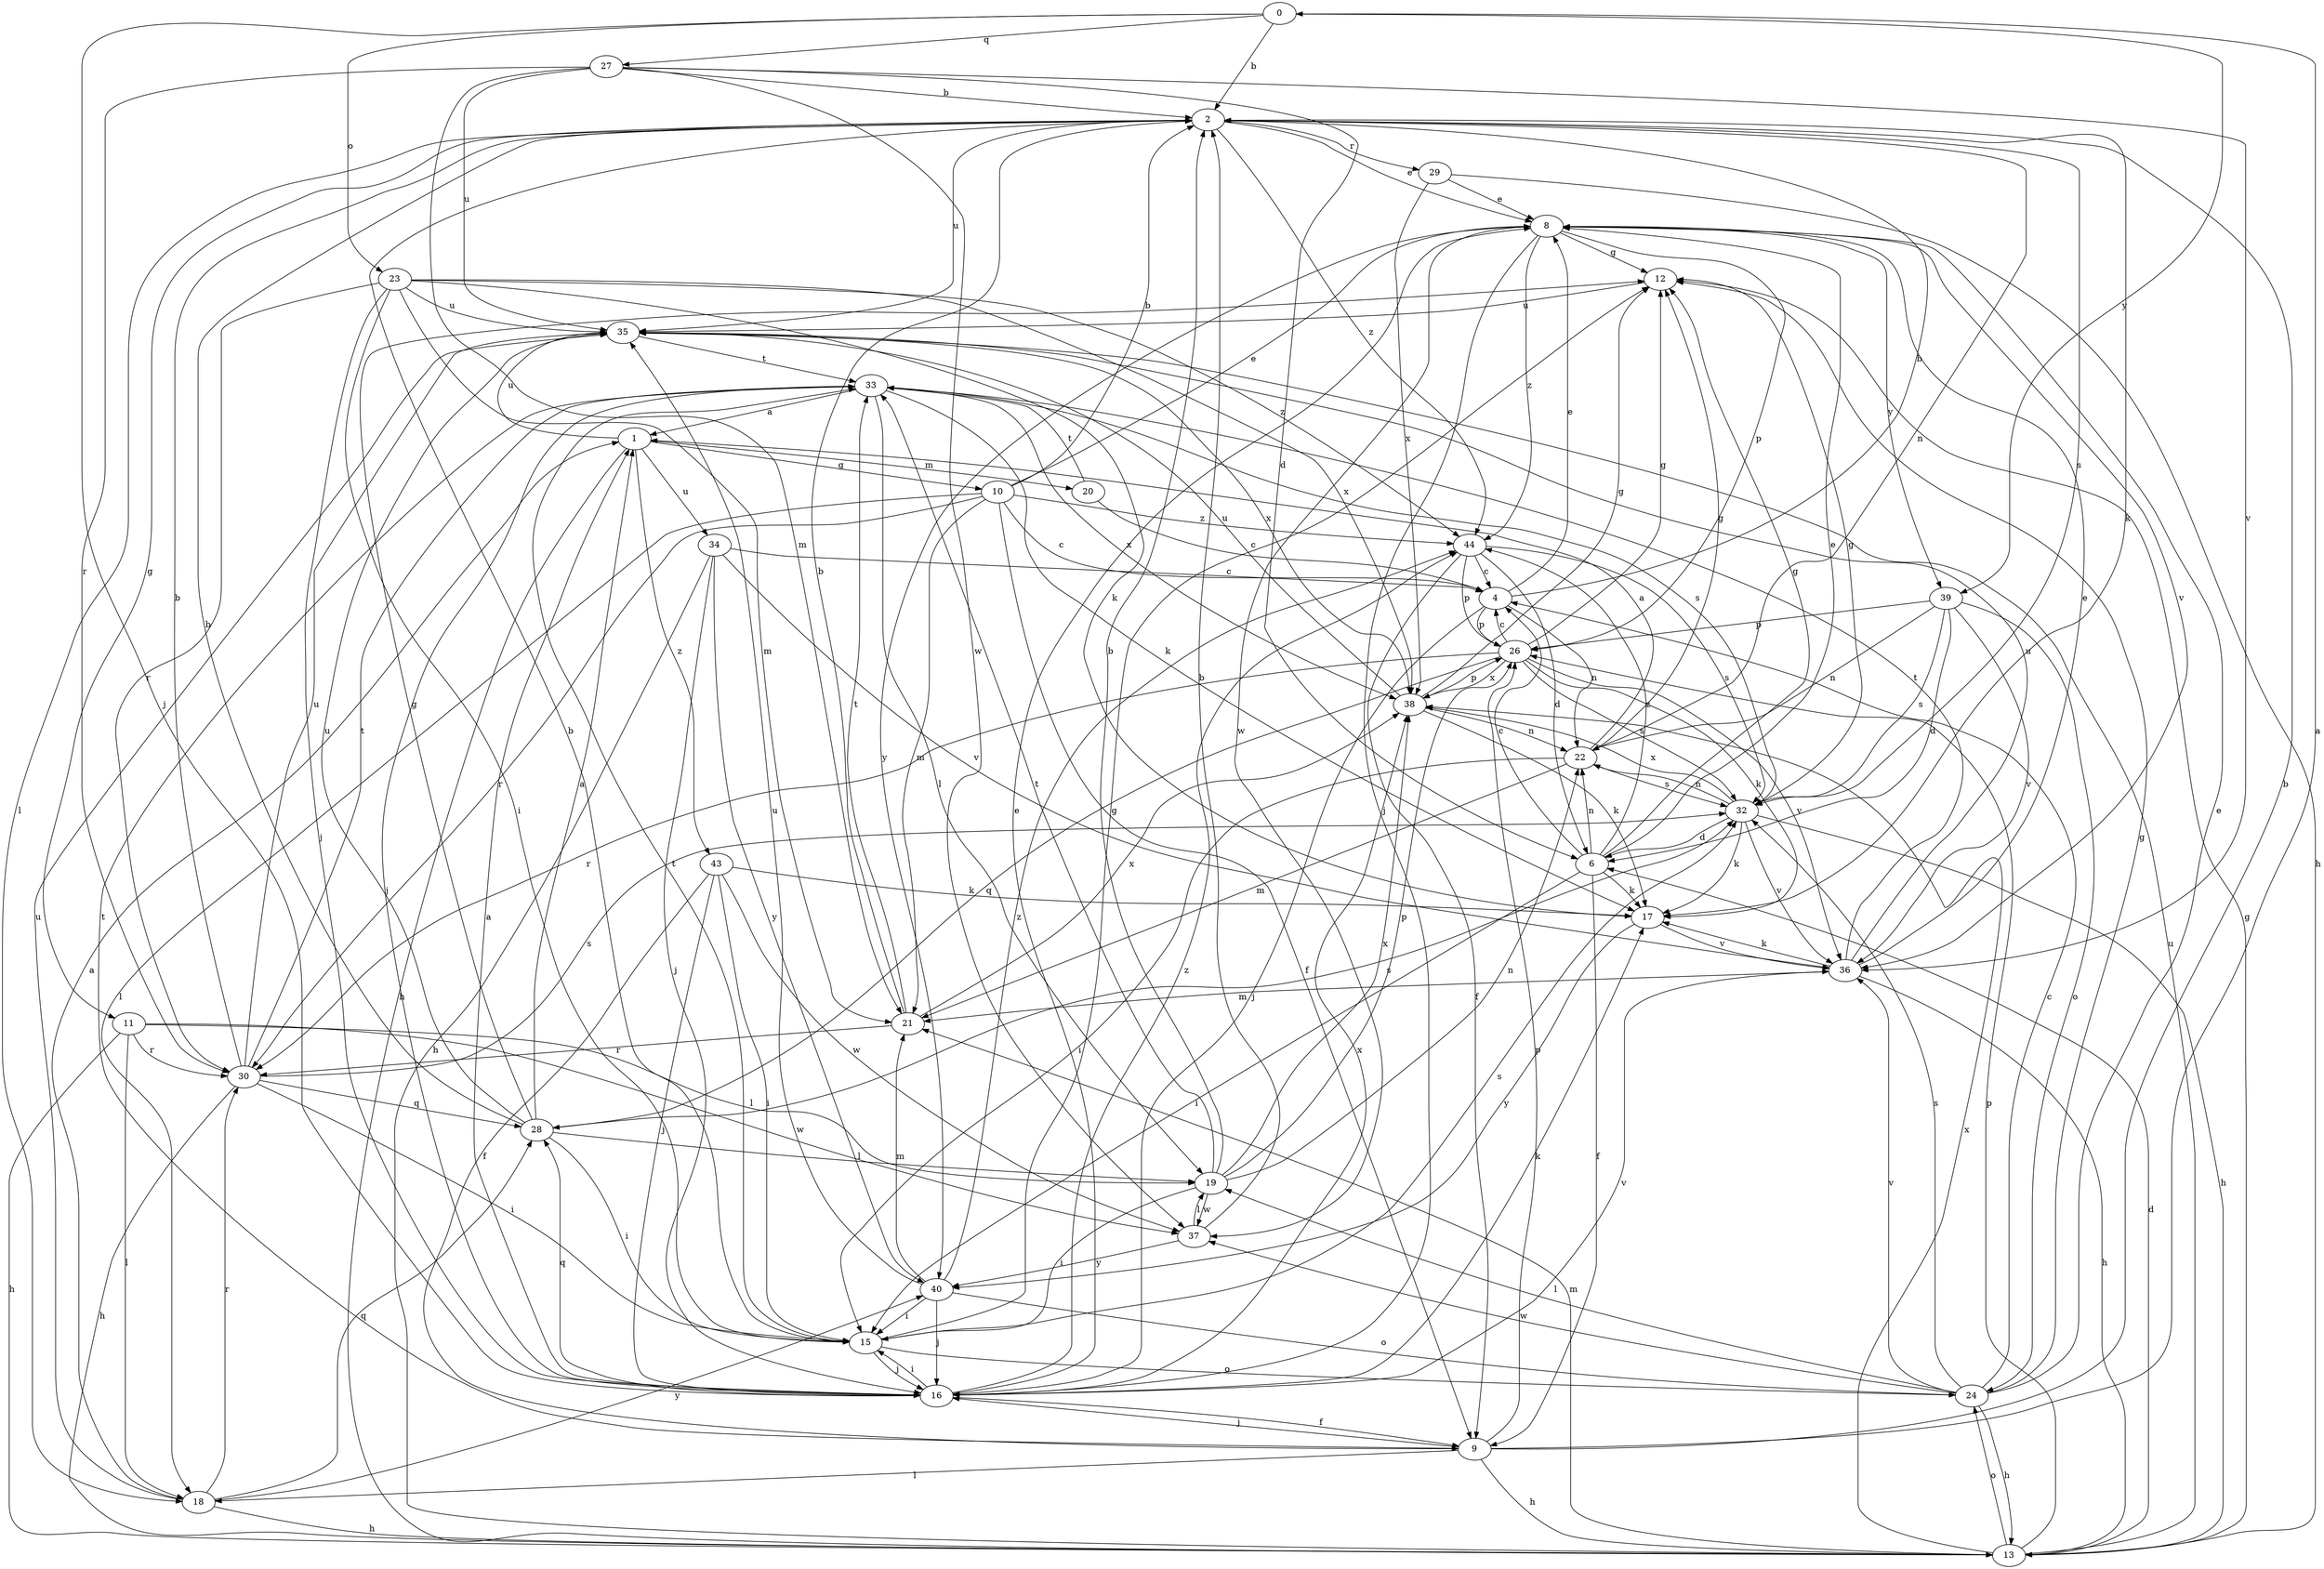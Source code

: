 strict digraph  {
0;
1;
2;
4;
6;
8;
9;
10;
11;
12;
13;
15;
16;
17;
18;
19;
20;
21;
22;
23;
24;
26;
27;
28;
29;
30;
32;
33;
34;
35;
36;
37;
38;
39;
40;
43;
44;
0 -> 2  [label=b];
0 -> 16  [label=j];
0 -> 23  [label=o];
0 -> 27  [label=q];
0 -> 39  [label=y];
1 -> 10  [label=g];
1 -> 13  [label=h];
1 -> 20  [label=m];
1 -> 34  [label=u];
1 -> 35  [label=u];
1 -> 43  [label=z];
2 -> 8  [label=e];
2 -> 11  [label=g];
2 -> 17  [label=k];
2 -> 18  [label=l];
2 -> 22  [label=n];
2 -> 29  [label=r];
2 -> 32  [label=s];
2 -> 35  [label=u];
2 -> 44  [label=z];
4 -> 2  [label=b];
4 -> 8  [label=e];
4 -> 16  [label=j];
4 -> 22  [label=n];
4 -> 26  [label=p];
6 -> 4  [label=c];
6 -> 8  [label=e];
6 -> 9  [label=f];
6 -> 12  [label=g];
6 -> 15  [label=i];
6 -> 17  [label=k];
6 -> 22  [label=n];
6 -> 44  [label=z];
8 -> 12  [label=g];
8 -> 16  [label=j];
8 -> 26  [label=p];
8 -> 36  [label=v];
8 -> 37  [label=w];
8 -> 39  [label=y];
8 -> 40  [label=y];
8 -> 44  [label=z];
9 -> 0  [label=a];
9 -> 2  [label=b];
9 -> 13  [label=h];
9 -> 16  [label=j];
9 -> 18  [label=l];
9 -> 26  [label=p];
9 -> 33  [label=t];
10 -> 2  [label=b];
10 -> 4  [label=c];
10 -> 8  [label=e];
10 -> 9  [label=f];
10 -> 18  [label=l];
10 -> 21  [label=m];
10 -> 30  [label=r];
10 -> 44  [label=z];
11 -> 13  [label=h];
11 -> 18  [label=l];
11 -> 19  [label=l];
11 -> 30  [label=r];
11 -> 37  [label=w];
12 -> 35  [label=u];
13 -> 6  [label=d];
13 -> 12  [label=g];
13 -> 21  [label=m];
13 -> 24  [label=o];
13 -> 26  [label=p];
13 -> 35  [label=u];
13 -> 38  [label=x];
15 -> 2  [label=b];
15 -> 12  [label=g];
15 -> 16  [label=j];
15 -> 24  [label=o];
15 -> 32  [label=s];
15 -> 33  [label=t];
16 -> 1  [label=a];
16 -> 8  [label=e];
16 -> 9  [label=f];
16 -> 15  [label=i];
16 -> 17  [label=k];
16 -> 28  [label=q];
16 -> 36  [label=v];
16 -> 38  [label=x];
16 -> 44  [label=z];
17 -> 36  [label=v];
17 -> 40  [label=y];
18 -> 1  [label=a];
18 -> 13  [label=h];
18 -> 28  [label=q];
18 -> 30  [label=r];
18 -> 35  [label=u];
18 -> 40  [label=y];
19 -> 2  [label=b];
19 -> 15  [label=i];
19 -> 22  [label=n];
19 -> 26  [label=p];
19 -> 33  [label=t];
19 -> 37  [label=w];
19 -> 38  [label=x];
20 -> 4  [label=c];
20 -> 33  [label=t];
21 -> 2  [label=b];
21 -> 30  [label=r];
21 -> 33  [label=t];
21 -> 38  [label=x];
22 -> 1  [label=a];
22 -> 12  [label=g];
22 -> 15  [label=i];
22 -> 21  [label=m];
22 -> 32  [label=s];
23 -> 15  [label=i];
23 -> 16  [label=j];
23 -> 17  [label=k];
23 -> 21  [label=m];
23 -> 30  [label=r];
23 -> 35  [label=u];
23 -> 38  [label=x];
23 -> 44  [label=z];
24 -> 4  [label=c];
24 -> 8  [label=e];
24 -> 12  [label=g];
24 -> 13  [label=h];
24 -> 19  [label=l];
24 -> 32  [label=s];
24 -> 36  [label=v];
24 -> 37  [label=w];
26 -> 4  [label=c];
26 -> 12  [label=g];
26 -> 17  [label=k];
26 -> 28  [label=q];
26 -> 30  [label=r];
26 -> 32  [label=s];
26 -> 36  [label=v];
26 -> 38  [label=x];
27 -> 2  [label=b];
27 -> 6  [label=d];
27 -> 21  [label=m];
27 -> 30  [label=r];
27 -> 35  [label=u];
27 -> 36  [label=v];
27 -> 37  [label=w];
28 -> 1  [label=a];
28 -> 2  [label=b];
28 -> 12  [label=g];
28 -> 15  [label=i];
28 -> 19  [label=l];
28 -> 32  [label=s];
28 -> 35  [label=u];
29 -> 8  [label=e];
29 -> 13  [label=h];
29 -> 38  [label=x];
30 -> 2  [label=b];
30 -> 13  [label=h];
30 -> 15  [label=i];
30 -> 28  [label=q];
30 -> 32  [label=s];
30 -> 33  [label=t];
30 -> 35  [label=u];
32 -> 6  [label=d];
32 -> 12  [label=g];
32 -> 13  [label=h];
32 -> 17  [label=k];
32 -> 22  [label=n];
32 -> 36  [label=v];
32 -> 38  [label=x];
33 -> 1  [label=a];
33 -> 16  [label=j];
33 -> 17  [label=k];
33 -> 19  [label=l];
33 -> 32  [label=s];
33 -> 38  [label=x];
34 -> 4  [label=c];
34 -> 13  [label=h];
34 -> 16  [label=j];
34 -> 36  [label=v];
34 -> 40  [label=y];
35 -> 33  [label=t];
35 -> 38  [label=x];
36 -> 8  [label=e];
36 -> 13  [label=h];
36 -> 17  [label=k];
36 -> 21  [label=m];
36 -> 33  [label=t];
36 -> 35  [label=u];
37 -> 2  [label=b];
37 -> 19  [label=l];
37 -> 40  [label=y];
38 -> 12  [label=g];
38 -> 17  [label=k];
38 -> 22  [label=n];
38 -> 26  [label=p];
38 -> 35  [label=u];
39 -> 6  [label=d];
39 -> 22  [label=n];
39 -> 24  [label=o];
39 -> 26  [label=p];
39 -> 32  [label=s];
39 -> 36  [label=v];
40 -> 15  [label=i];
40 -> 16  [label=j];
40 -> 21  [label=m];
40 -> 24  [label=o];
40 -> 35  [label=u];
40 -> 44  [label=z];
43 -> 9  [label=f];
43 -> 15  [label=i];
43 -> 16  [label=j];
43 -> 17  [label=k];
43 -> 37  [label=w];
44 -> 4  [label=c];
44 -> 6  [label=d];
44 -> 9  [label=f];
44 -> 26  [label=p];
44 -> 32  [label=s];
}
